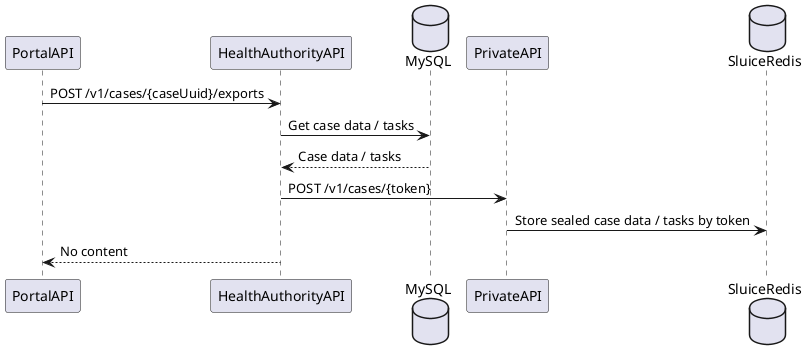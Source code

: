 @startuml
participant PortalAPI          as PortalAPI
participant HealthAuthorityAPI as HAAPI
database    MySQL              as MySQL
participant PrivateAPI         as PrivateAPI
database    SluiceRedis        as Redis

PortalAPI  ->  HAAPI      : POST /v1/cases/{caseUuid}/exports
HAAPI      ->  MySQL      : Get case data / tasks
MySQL      --> HAAPI      : Case data / tasks
HAAPI      ->  PrivateAPI : POST /v1/cases/{token}
PrivateAPI ->  Redis      : Store sealed case data / tasks by token
HAAPI      --> PortalAPI  : No content
@enduml